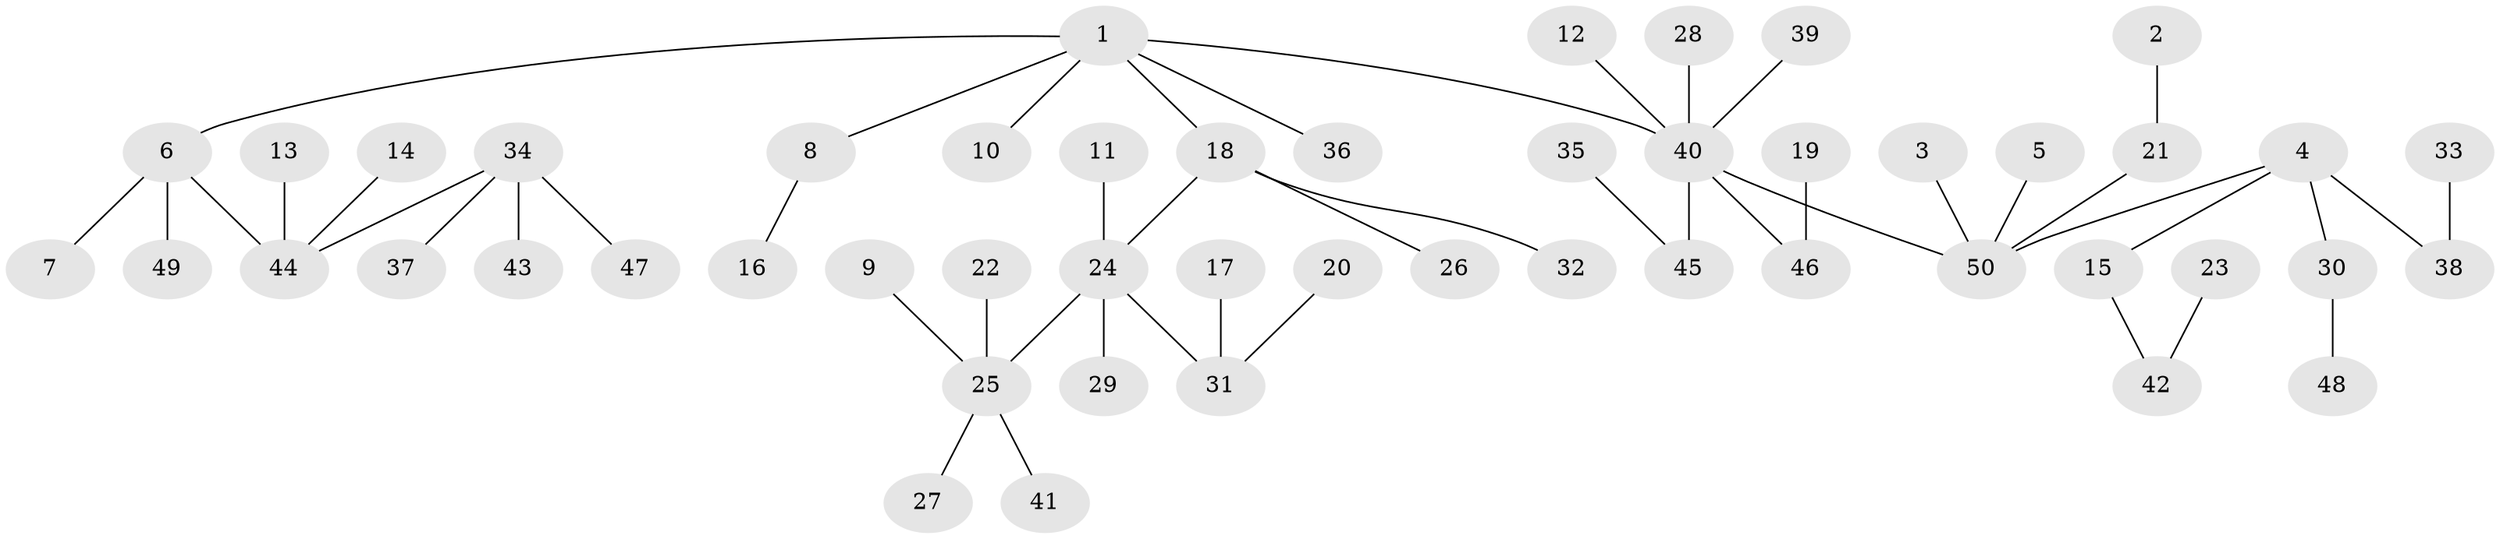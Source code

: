 // original degree distribution, {5: 0.04040404040404041, 8: 0.010101010101010102, 3: 0.13131313131313133, 6: 0.020202020202020204, 1: 0.5454545454545454, 2: 0.20202020202020202, 7: 0.010101010101010102, 4: 0.04040404040404041}
// Generated by graph-tools (version 1.1) at 2025/50/03/09/25 03:50:19]
// undirected, 50 vertices, 49 edges
graph export_dot {
graph [start="1"]
  node [color=gray90,style=filled];
  1;
  2;
  3;
  4;
  5;
  6;
  7;
  8;
  9;
  10;
  11;
  12;
  13;
  14;
  15;
  16;
  17;
  18;
  19;
  20;
  21;
  22;
  23;
  24;
  25;
  26;
  27;
  28;
  29;
  30;
  31;
  32;
  33;
  34;
  35;
  36;
  37;
  38;
  39;
  40;
  41;
  42;
  43;
  44;
  45;
  46;
  47;
  48;
  49;
  50;
  1 -- 6 [weight=1.0];
  1 -- 8 [weight=1.0];
  1 -- 10 [weight=1.0];
  1 -- 18 [weight=1.0];
  1 -- 36 [weight=1.0];
  1 -- 40 [weight=1.0];
  2 -- 21 [weight=1.0];
  3 -- 50 [weight=1.0];
  4 -- 15 [weight=1.0];
  4 -- 30 [weight=1.0];
  4 -- 38 [weight=1.0];
  4 -- 50 [weight=1.0];
  5 -- 50 [weight=1.0];
  6 -- 7 [weight=1.0];
  6 -- 44 [weight=1.0];
  6 -- 49 [weight=1.0];
  8 -- 16 [weight=1.0];
  9 -- 25 [weight=1.0];
  11 -- 24 [weight=1.0];
  12 -- 40 [weight=1.0];
  13 -- 44 [weight=1.0];
  14 -- 44 [weight=1.0];
  15 -- 42 [weight=1.0];
  17 -- 31 [weight=1.0];
  18 -- 24 [weight=1.0];
  18 -- 26 [weight=1.0];
  18 -- 32 [weight=1.0];
  19 -- 46 [weight=1.0];
  20 -- 31 [weight=1.0];
  21 -- 50 [weight=1.0];
  22 -- 25 [weight=1.0];
  23 -- 42 [weight=1.0];
  24 -- 25 [weight=1.0];
  24 -- 29 [weight=1.0];
  24 -- 31 [weight=1.0];
  25 -- 27 [weight=1.0];
  25 -- 41 [weight=1.0];
  28 -- 40 [weight=1.0];
  30 -- 48 [weight=1.0];
  33 -- 38 [weight=1.0];
  34 -- 37 [weight=1.0];
  34 -- 43 [weight=1.0];
  34 -- 44 [weight=1.0];
  34 -- 47 [weight=1.0];
  35 -- 45 [weight=1.0];
  39 -- 40 [weight=1.0];
  40 -- 45 [weight=1.0];
  40 -- 46 [weight=1.0];
  40 -- 50 [weight=1.0];
}
